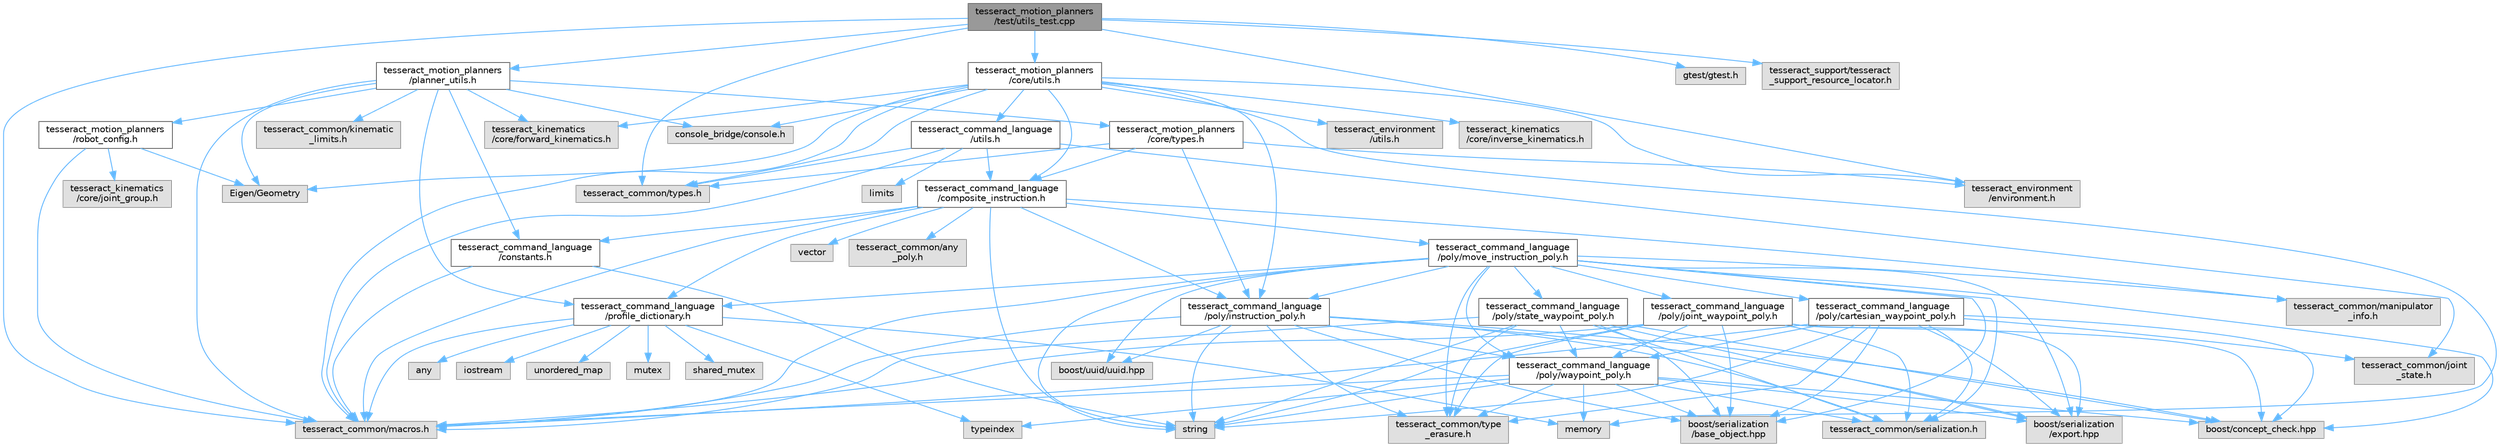 digraph "tesseract_motion_planners/test/utils_test.cpp"
{
 // LATEX_PDF_SIZE
  bgcolor="transparent";
  edge [fontname=Helvetica,fontsize=10,labelfontname=Helvetica,labelfontsize=10];
  node [fontname=Helvetica,fontsize=10,shape=box,height=0.2,width=0.4];
  Node1 [label="tesseract_motion_planners\l/test/utils_test.cpp",height=0.2,width=0.4,color="gray40", fillcolor="grey60", style="filled", fontcolor="black",tooltip=" "];
  Node1 -> Node2 [color="steelblue1",style="solid"];
  Node2 [label="tesseract_common/macros.h",height=0.2,width=0.4,color="grey60", fillcolor="#E0E0E0", style="filled",tooltip=" "];
  Node1 -> Node3 [color="steelblue1",style="solid"];
  Node3 [label="gtest/gtest.h",height=0.2,width=0.4,color="grey60", fillcolor="#E0E0E0", style="filled",tooltip=" "];
  Node1 -> Node4 [color="steelblue1",style="solid"];
  Node4 [label="tesseract_common/types.h",height=0.2,width=0.4,color="grey60", fillcolor="#E0E0E0", style="filled",tooltip=" "];
  Node1 -> Node5 [color="steelblue1",style="solid"];
  Node5 [label="tesseract_environment\l/environment.h",height=0.2,width=0.4,color="grey60", fillcolor="#E0E0E0", style="filled",tooltip=" "];
  Node1 -> Node6 [color="steelblue1",style="solid"];
  Node6 [label="tesseract_motion_planners\l/core/utils.h",height=0.2,width=0.4,color="grey40", fillcolor="white", style="filled",URL="$d9/d8b/tesseract__motion__planners_2core_2include_2tesseract__motion__planners_2core_2utils_8h.html",tooltip="Planner utility functions."];
  Node6 -> Node2 [color="steelblue1",style="solid"];
  Node6 -> Node7 [color="steelblue1",style="solid"];
  Node7 [label="Eigen/Geometry",height=0.2,width=0.4,color="grey60", fillcolor="#E0E0E0", style="filled",tooltip=" "];
  Node6 -> Node8 [color="steelblue1",style="solid"];
  Node8 [label="memory",height=0.2,width=0.4,color="grey60", fillcolor="#E0E0E0", style="filled",tooltip=" "];
  Node6 -> Node9 [color="steelblue1",style="solid"];
  Node9 [label="console_bridge/console.h",height=0.2,width=0.4,color="grey60", fillcolor="#E0E0E0", style="filled",tooltip=" "];
  Node6 -> Node5 [color="steelblue1",style="solid"];
  Node6 -> Node10 [color="steelblue1",style="solid"];
  Node10 [label="tesseract_environment\l/utils.h",height=0.2,width=0.4,color="grey60", fillcolor="#E0E0E0", style="filled",tooltip=" "];
  Node6 -> Node11 [color="steelblue1",style="solid"];
  Node11 [label="tesseract_kinematics\l/core/forward_kinematics.h",height=0.2,width=0.4,color="grey60", fillcolor="#E0E0E0", style="filled",tooltip=" "];
  Node6 -> Node12 [color="steelblue1",style="solid"];
  Node12 [label="tesseract_kinematics\l/core/inverse_kinematics.h",height=0.2,width=0.4,color="grey60", fillcolor="#E0E0E0", style="filled",tooltip=" "];
  Node6 -> Node13 [color="steelblue1",style="solid"];
  Node13 [label="tesseract_command_language\l/poly/instruction_poly.h",height=0.2,width=0.4,color="grey40", fillcolor="white", style="filled",URL="$d1/db1/instruction__poly_8h.html",tooltip=" "];
  Node13 -> Node2 [color="steelblue1",style="solid"];
  Node13 -> Node14 [color="steelblue1",style="solid"];
  Node14 [label="string",height=0.2,width=0.4,color="grey60", fillcolor="#E0E0E0", style="filled",tooltip=" "];
  Node13 -> Node15 [color="steelblue1",style="solid"];
  Node15 [label="boost/serialization\l/base_object.hpp",height=0.2,width=0.4,color="grey60", fillcolor="#E0E0E0", style="filled",tooltip=" "];
  Node13 -> Node16 [color="steelblue1",style="solid"];
  Node16 [label="boost/serialization\l/export.hpp",height=0.2,width=0.4,color="grey60", fillcolor="#E0E0E0", style="filled",tooltip=" "];
  Node13 -> Node17 [color="steelblue1",style="solid"];
  Node17 [label="boost/concept_check.hpp",height=0.2,width=0.4,color="grey60", fillcolor="#E0E0E0", style="filled",tooltip=" "];
  Node13 -> Node18 [color="steelblue1",style="solid"];
  Node18 [label="boost/uuid/uuid.hpp",height=0.2,width=0.4,color="grey60", fillcolor="#E0E0E0", style="filled",tooltip=" "];
  Node13 -> Node19 [color="steelblue1",style="solid"];
  Node19 [label="tesseract_command_language\l/poly/waypoint_poly.h",height=0.2,width=0.4,color="grey40", fillcolor="white", style="filled",URL="$d3/dc4/waypoint__poly_8h.html",tooltip=" "];
  Node19 -> Node2 [color="steelblue1",style="solid"];
  Node19 -> Node8 [color="steelblue1",style="solid"];
  Node19 -> Node14 [color="steelblue1",style="solid"];
  Node19 -> Node20 [color="steelblue1",style="solid"];
  Node20 [label="typeindex",height=0.2,width=0.4,color="grey60", fillcolor="#E0E0E0", style="filled",tooltip=" "];
  Node19 -> Node15 [color="steelblue1",style="solid"];
  Node19 -> Node16 [color="steelblue1",style="solid"];
  Node19 -> Node17 [color="steelblue1",style="solid"];
  Node19 -> Node21 [color="steelblue1",style="solid"];
  Node21 [label="tesseract_common/serialization.h",height=0.2,width=0.4,color="grey60", fillcolor="#E0E0E0", style="filled",tooltip=" "];
  Node19 -> Node22 [color="steelblue1",style="solid"];
  Node22 [label="tesseract_common/type\l_erasure.h",height=0.2,width=0.4,color="grey60", fillcolor="#E0E0E0", style="filled",tooltip=" "];
  Node13 -> Node21 [color="steelblue1",style="solid"];
  Node13 -> Node22 [color="steelblue1",style="solid"];
  Node6 -> Node23 [color="steelblue1",style="solid"];
  Node23 [label="tesseract_command_language\l/composite_instruction.h",height=0.2,width=0.4,color="grey40", fillcolor="white", style="filled",URL="$d5/df7/composite__instruction_8h.html",tooltip=" "];
  Node23 -> Node2 [color="steelblue1",style="solid"];
  Node23 -> Node24 [color="steelblue1",style="solid"];
  Node24 [label="vector",height=0.2,width=0.4,color="grey60", fillcolor="#E0E0E0", style="filled",tooltip=" "];
  Node23 -> Node14 [color="steelblue1",style="solid"];
  Node23 -> Node13 [color="steelblue1",style="solid"];
  Node23 -> Node25 [color="steelblue1",style="solid"];
  Node25 [label="tesseract_command_language\l/poly/move_instruction_poly.h",height=0.2,width=0.4,color="grey40", fillcolor="white", style="filled",URL="$dc/df1/move__instruction__poly_8h.html",tooltip="The move instruction interface."];
  Node25 -> Node2 [color="steelblue1",style="solid"];
  Node25 -> Node14 [color="steelblue1",style="solid"];
  Node25 -> Node15 [color="steelblue1",style="solid"];
  Node25 -> Node16 [color="steelblue1",style="solid"];
  Node25 -> Node17 [color="steelblue1",style="solid"];
  Node25 -> Node18 [color="steelblue1",style="solid"];
  Node25 -> Node13 [color="steelblue1",style="solid"];
  Node25 -> Node26 [color="steelblue1",style="solid"];
  Node26 [label="tesseract_command_language\l/poly/cartesian_waypoint_poly.h",height=0.2,width=0.4,color="grey40", fillcolor="white", style="filled",URL="$d7/df9/cartesian__waypoint__poly_8h.html",tooltip="The cartesian waypoint interface."];
  Node26 -> Node2 [color="steelblue1",style="solid"];
  Node26 -> Node14 [color="steelblue1",style="solid"];
  Node26 -> Node15 [color="steelblue1",style="solid"];
  Node26 -> Node16 [color="steelblue1",style="solid"];
  Node26 -> Node17 [color="steelblue1",style="solid"];
  Node26 -> Node19 [color="steelblue1",style="solid"];
  Node26 -> Node27 [color="steelblue1",style="solid"];
  Node27 [label="tesseract_common/joint\l_state.h",height=0.2,width=0.4,color="grey60", fillcolor="#E0E0E0", style="filled",tooltip=" "];
  Node26 -> Node21 [color="steelblue1",style="solid"];
  Node26 -> Node22 [color="steelblue1",style="solid"];
  Node25 -> Node28 [color="steelblue1",style="solid"];
  Node28 [label="tesseract_command_language\l/poly/joint_waypoint_poly.h",height=0.2,width=0.4,color="grey40", fillcolor="white", style="filled",URL="$d1/d66/joint__waypoint__poly_8h.html",tooltip="The joint waypoint interface."];
  Node28 -> Node2 [color="steelblue1",style="solid"];
  Node28 -> Node14 [color="steelblue1",style="solid"];
  Node28 -> Node15 [color="steelblue1",style="solid"];
  Node28 -> Node16 [color="steelblue1",style="solid"];
  Node28 -> Node17 [color="steelblue1",style="solid"];
  Node28 -> Node19 [color="steelblue1",style="solid"];
  Node28 -> Node21 [color="steelblue1",style="solid"];
  Node28 -> Node22 [color="steelblue1",style="solid"];
  Node25 -> Node29 [color="steelblue1",style="solid"];
  Node29 [label="tesseract_command_language\l/poly/state_waypoint_poly.h",height=0.2,width=0.4,color="grey40", fillcolor="white", style="filled",URL="$d7/d22/state__waypoint__poly_8h.html",tooltip="The state waypoint interface."];
  Node29 -> Node2 [color="steelblue1",style="solid"];
  Node29 -> Node14 [color="steelblue1",style="solid"];
  Node29 -> Node15 [color="steelblue1",style="solid"];
  Node29 -> Node16 [color="steelblue1",style="solid"];
  Node29 -> Node17 [color="steelblue1",style="solid"];
  Node29 -> Node19 [color="steelblue1",style="solid"];
  Node29 -> Node21 [color="steelblue1",style="solid"];
  Node29 -> Node22 [color="steelblue1",style="solid"];
  Node25 -> Node19 [color="steelblue1",style="solid"];
  Node25 -> Node30 [color="steelblue1",style="solid"];
  Node30 [label="tesseract_command_language\l/profile_dictionary.h",height=0.2,width=0.4,color="grey40", fillcolor="white", style="filled",URL="$dd/dd6/profile__dictionary_8h.html",tooltip="This is a profile dictionary for storing all profiles."];
  Node30 -> Node2 [color="steelblue1",style="solid"];
  Node30 -> Node31 [color="steelblue1",style="solid"];
  Node31 [label="any",height=0.2,width=0.4,color="grey60", fillcolor="#E0E0E0", style="filled",tooltip=" "];
  Node30 -> Node32 [color="steelblue1",style="solid"];
  Node32 [label="iostream",height=0.2,width=0.4,color="grey60", fillcolor="#E0E0E0", style="filled",tooltip=" "];
  Node30 -> Node20 [color="steelblue1",style="solid"];
  Node30 -> Node33 [color="steelblue1",style="solid"];
  Node33 [label="unordered_map",height=0.2,width=0.4,color="grey60", fillcolor="#E0E0E0", style="filled",tooltip=" "];
  Node30 -> Node8 [color="steelblue1",style="solid"];
  Node30 -> Node34 [color="steelblue1",style="solid"];
  Node34 [label="mutex",height=0.2,width=0.4,color="grey60", fillcolor="#E0E0E0", style="filled",tooltip=" "];
  Node30 -> Node35 [color="steelblue1",style="solid"];
  Node35 [label="shared_mutex",height=0.2,width=0.4,color="grey60", fillcolor="#E0E0E0", style="filled",tooltip=" "];
  Node25 -> Node36 [color="steelblue1",style="solid"];
  Node36 [label="tesseract_common/manipulator\l_info.h",height=0.2,width=0.4,color="grey60", fillcolor="#E0E0E0", style="filled",tooltip=" "];
  Node25 -> Node21 [color="steelblue1",style="solid"];
  Node25 -> Node22 [color="steelblue1",style="solid"];
  Node23 -> Node37 [color="steelblue1",style="solid"];
  Node37 [label="tesseract_command_language\l/constants.h",height=0.2,width=0.4,color="grey40", fillcolor="white", style="filled",URL="$d2/d6f/constants_8h.html",tooltip="Containst Tesseract Command Language constants."];
  Node37 -> Node2 [color="steelblue1",style="solid"];
  Node37 -> Node14 [color="steelblue1",style="solid"];
  Node23 -> Node30 [color="steelblue1",style="solid"];
  Node23 -> Node36 [color="steelblue1",style="solid"];
  Node23 -> Node38 [color="steelblue1",style="solid"];
  Node38 [label="tesseract_common/any\l_poly.h",height=0.2,width=0.4,color="grey60", fillcolor="#E0E0E0", style="filled",tooltip=" "];
  Node6 -> Node39 [color="steelblue1",style="solid"];
  Node39 [label="tesseract_command_language\l/utils.h",height=0.2,width=0.4,color="grey40", fillcolor="white", style="filled",URL="$d6/d75/tesseract__command__language_2include_2tesseract__command__language_2utils_8h.html",tooltip=" "];
  Node39 -> Node2 [color="steelblue1",style="solid"];
  Node39 -> Node40 [color="steelblue1",style="solid"];
  Node40 [label="limits",height=0.2,width=0.4,color="grey60", fillcolor="#E0E0E0", style="filled",tooltip=" "];
  Node39 -> Node23 [color="steelblue1",style="solid"];
  Node39 -> Node27 [color="steelblue1",style="solid"];
  Node39 -> Node4 [color="steelblue1",style="solid"];
  Node6 -> Node4 [color="steelblue1",style="solid"];
  Node1 -> Node41 [color="steelblue1",style="solid"];
  Node41 [label="tesseract_motion_planners\l/planner_utils.h",height=0.2,width=0.4,color="grey40", fillcolor="white", style="filled",URL="$da/de3/planner__utils_8h.html",tooltip=" "];
  Node41 -> Node2 [color="steelblue1",style="solid"];
  Node41 -> Node7 [color="steelblue1",style="solid"];
  Node41 -> Node9 [color="steelblue1",style="solid"];
  Node41 -> Node37 [color="steelblue1",style="solid"];
  Node41 -> Node11 [color="steelblue1",style="solid"];
  Node41 -> Node42 [color="steelblue1",style="solid"];
  Node42 [label="tesseract_common/kinematic\l_limits.h",height=0.2,width=0.4,color="grey60", fillcolor="#E0E0E0", style="filled",tooltip=" "];
  Node41 -> Node43 [color="steelblue1",style="solid"];
  Node43 [label="tesseract_motion_planners\l/robot_config.h",height=0.2,width=0.4,color="grey40", fillcolor="white", style="filled",URL="$d2/d80/robot__config_8h.html",tooltip=" "];
  Node43 -> Node2 [color="steelblue1",style="solid"];
  Node43 -> Node7 [color="steelblue1",style="solid"];
  Node43 -> Node44 [color="steelblue1",style="solid"];
  Node44 [label="tesseract_kinematics\l/core/joint_group.h",height=0.2,width=0.4,color="grey60", fillcolor="#E0E0E0", style="filled",tooltip=" "];
  Node41 -> Node45 [color="steelblue1",style="solid"];
  Node45 [label="tesseract_motion_planners\l/core/types.h",height=0.2,width=0.4,color="grey40", fillcolor="white", style="filled",URL="$d1/d6d/tesseract__motion__planners_2core_2include_2tesseract__motion__planners_2core_2types_8h.html",tooltip=" "];
  Node45 -> Node5 [color="steelblue1",style="solid"];
  Node45 -> Node4 [color="steelblue1",style="solid"];
  Node45 -> Node13 [color="steelblue1",style="solid"];
  Node45 -> Node23 [color="steelblue1",style="solid"];
  Node41 -> Node30 [color="steelblue1",style="solid"];
  Node1 -> Node46 [color="steelblue1",style="solid"];
  Node46 [label="tesseract_support/tesseract\l_support_resource_locator.h",height=0.2,width=0.4,color="grey60", fillcolor="#E0E0E0", style="filled",tooltip=" "];
}
